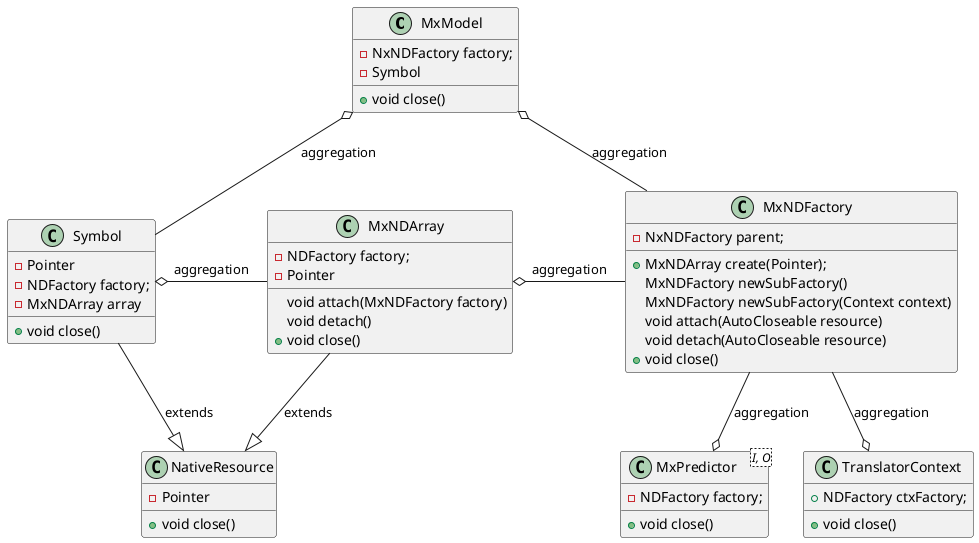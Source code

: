 @startuml
class MxModel {
    -NxNDFactory factory;
    -Symbol
    +void close()
}

class MxPredictor<I, O> {
    -NDFactory factory;
    +void close()
}

class TranslatorContext {
    +NDFactory ctxFactory;
    +void close()
}

class MxNDFactory {
    -NxNDFactory parent;
    +MxNDArray create(Pointer);
    MxNDFactory newSubFactory()
    MxNDFactory newSubFactory(Context context)
    void attach(AutoCloseable resource)
    void detach(AutoCloseable resource)
    +void close()
}

class MxNDArray {
    -NDFactory factory;
    -Pointer
    void attach(MxNDFactory factory)
    void detach()
    +void close()
}

class NativeResource {
    -Pointer
    +void close()
}

class Symbol {
    -Pointer
    -NDFactory factory;
    -MxNDArray array
    +void close()
}

MxModel o-- Symbol : aggregation
MxModel o-- MxNDFactory : aggregation
Symbol o-right- MxNDArray : aggregation

MxNDArray --|> NativeResource : extends
Symbol --|> NativeResource : extends


MxNDArray o-right- MxNDFactory : aggregation
MxPredictor o-up- MxNDFactory : aggregation
TranslatorContext o-up- MxNDFactory : aggregation



@enduml
